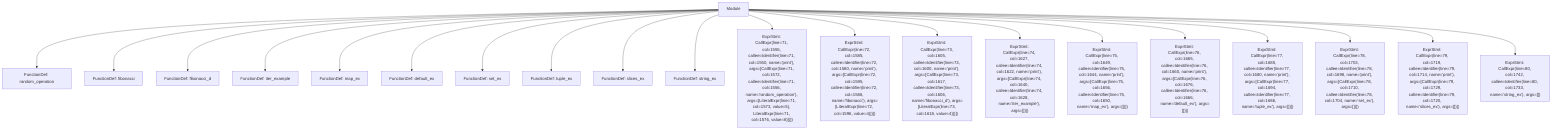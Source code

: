 graph TD
N0["Module"]
N0 --> N1
N1["FunctionDef: random_operation"]
N0 --> N2
N2["FunctionDef: fibonacci"]
N0 --> N3
N3["FunctionDef: fibonacci_d"]
N0 --> N4
N4["FunctionDef: iter_example"]
N0 --> N5
N5["FunctionDef: map_ex"]
N0 --> N6
N6["FunctionDef: default_ex"]
N0 --> N7
N7["FunctionDef: set_ex"]
N0 --> N8
N8["FunctionDef: tuple_ex"]
N0 --> N9
N9["FunctionDef: slices_ex"]
N0 --> N10
N10["FunctionDef: string_ex"]
N0 --> N11
N11["ExprStmt: CallExpr(line=71, col=1555, callee=Identifier(line=71, col=1550, name='print'), args=[CallExpr(line=71, col=1572, callee=Identifier(line=71, col=1556, name='random_operation'), args=[LiteralExpr(line=71, col=1573, value=5), LiteralExpr(line=71, col=1576, value=6)])])"]
N0 --> N12
N12["ExprStmt: CallExpr(line=72, col=1585, callee=Identifier(line=72, col=1580, name='print'), args=[CallExpr(line=72, col=1595, callee=Identifier(line=72, col=1586, name='fibonacci'), args=[LiteralExpr(line=72, col=1596, value=4)])])"]
N0 --> N13
N13["ExprStmt: CallExpr(line=73, col=1605, callee=Identifier(line=73, col=1600, name='print'), args=[CallExpr(line=73, col=1617, callee=Identifier(line=73, col=1606, name='fibonacci_d'), args=[LiteralExpr(line=73, col=1618, value=4)])])"]
N0 --> N14
N14["ExprStmt: CallExpr(line=74, col=1627, callee=Identifier(line=74, col=1622, name='print'), args=[CallExpr(line=74, col=1640, callee=Identifier(line=74, col=1628, name='iter_example'), args=[])])"]
N0 --> N15
N15["ExprStmt: CallExpr(line=75, col=1649, callee=Identifier(line=75, col=1644, name='print'), args=[CallExpr(line=75, col=1656, callee=Identifier(line=75, col=1650, name='map_ex'), args=[])])"]
N0 --> N16
N16["ExprStmt: CallExpr(line=76, col=1665, callee=Identifier(line=76, col=1660, name='print'), args=[CallExpr(line=76, col=1676, callee=Identifier(line=76, col=1666, name='default_ex'), args=[])])"]
N0 --> N17
N17["ExprStmt: CallExpr(line=77, col=1685, callee=Identifier(line=77, col=1680, name='print'), args=[CallExpr(line=77, col=1694, callee=Identifier(line=77, col=1686, name='tuple_ex'), args=[])])"]
N0 --> N18
N18["ExprStmt: CallExpr(line=78, col=1703, callee=Identifier(line=78, col=1698, name='print'), args=[CallExpr(line=78, col=1710, callee=Identifier(line=78, col=1704, name='set_ex'), args=[])])"]
N0 --> N19
N19["ExprStmt: CallExpr(line=79, col=1719, callee=Identifier(line=79, col=1714, name='print'), args=[CallExpr(line=79, col=1729, callee=Identifier(line=79, col=1720, name='slices_ex'), args=[])])"]
N0 --> N20
N20["ExprStmt: CallExpr(line=80, col=1742, callee=Identifier(line=80, col=1733, name='string_ex'), args=[])"]